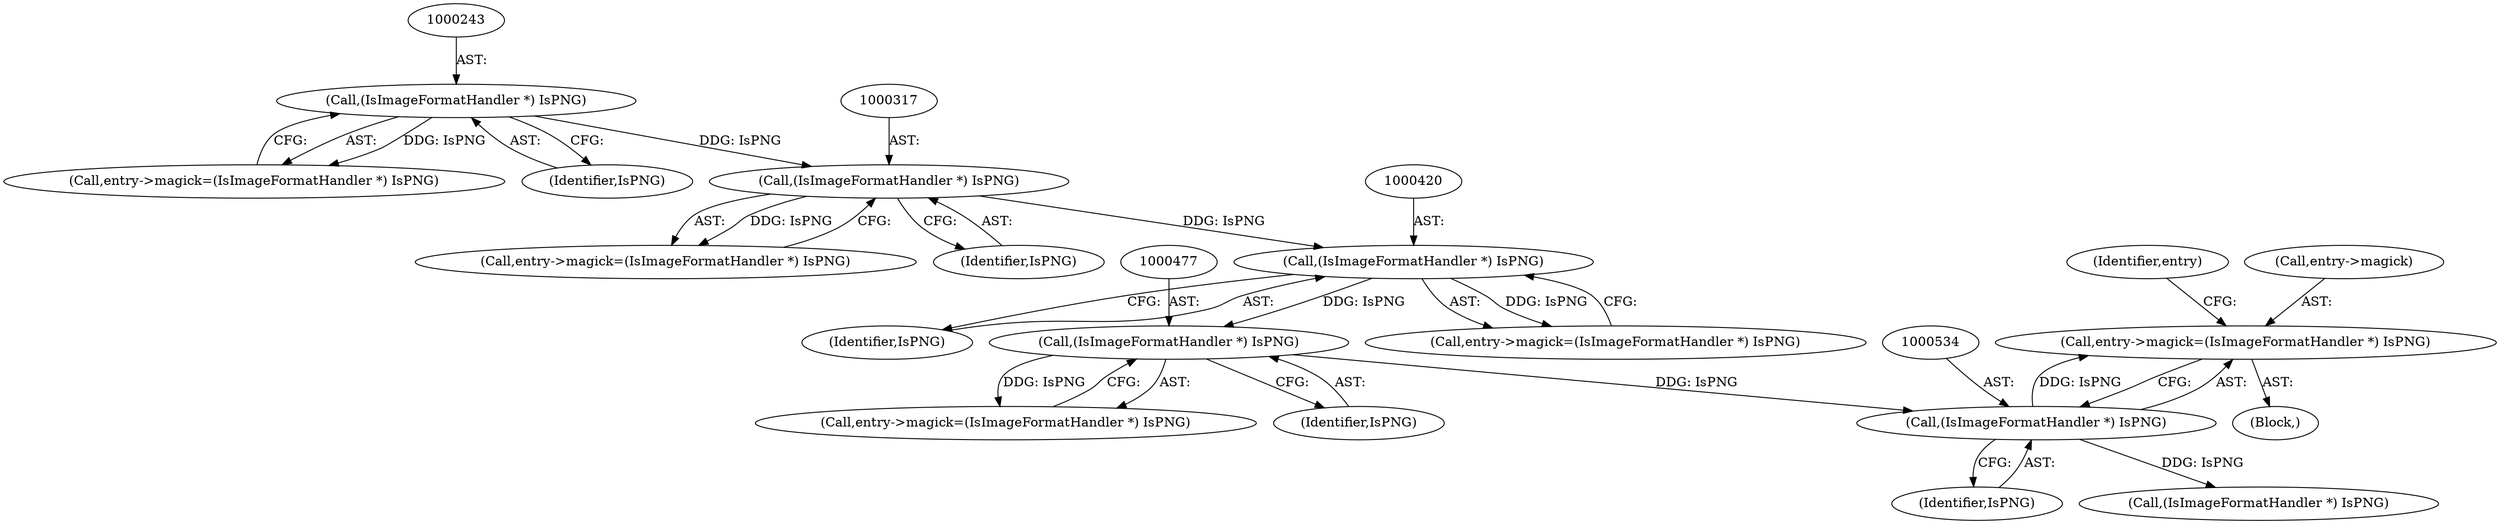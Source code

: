 digraph "0_ImageMagick_aa84944b405acebbeefe871d0f64969b9e9f31ac_1@pointer" {
"1000529" [label="(Call,entry->magick=(IsImageFormatHandler *) IsPNG)"];
"1000533" [label="(Call,(IsImageFormatHandler *) IsPNG)"];
"1000476" [label="(Call,(IsImageFormatHandler *) IsPNG)"];
"1000419" [label="(Call,(IsImageFormatHandler *) IsPNG)"];
"1000316" [label="(Call,(IsImageFormatHandler *) IsPNG)"];
"1000242" [label="(Call,(IsImageFormatHandler *) IsPNG)"];
"1000244" [label="(Identifier,IsPNG)"];
"1000316" [label="(Call,(IsImageFormatHandler *) IsPNG)"];
"1000242" [label="(Call,(IsImageFormatHandler *) IsPNG)"];
"1000472" [label="(Call,entry->magick=(IsImageFormatHandler *) IsPNG)"];
"1000312" [label="(Call,entry->magick=(IsImageFormatHandler *) IsPNG)"];
"1000538" [label="(Identifier,entry)"];
"1000478" [label="(Identifier,IsPNG)"];
"1000421" [label="(Identifier,IsPNG)"];
"1000415" [label="(Call,entry->magick=(IsImageFormatHandler *) IsPNG)"];
"1000530" [label="(Call,entry->magick)"];
"1000238" [label="(Call,entry->magick=(IsImageFormatHandler *) IsPNG)"];
"1000102" [label="(Block,)"];
"1000318" [label="(Identifier,IsPNG)"];
"1000533" [label="(Call,(IsImageFormatHandler *) IsPNG)"];
"1000535" [label="(Identifier,IsPNG)"];
"1000419" [label="(Call,(IsImageFormatHandler *) IsPNG)"];
"1000476" [label="(Call,(IsImageFormatHandler *) IsPNG)"];
"1000529" [label="(Call,entry->magick=(IsImageFormatHandler *) IsPNG)"];
"1000590" [label="(Call,(IsImageFormatHandler *) IsPNG)"];
"1000529" -> "1000102"  [label="AST: "];
"1000529" -> "1000533"  [label="CFG: "];
"1000530" -> "1000529"  [label="AST: "];
"1000533" -> "1000529"  [label="AST: "];
"1000538" -> "1000529"  [label="CFG: "];
"1000533" -> "1000529"  [label="DDG: IsPNG"];
"1000533" -> "1000535"  [label="CFG: "];
"1000534" -> "1000533"  [label="AST: "];
"1000535" -> "1000533"  [label="AST: "];
"1000476" -> "1000533"  [label="DDG: IsPNG"];
"1000533" -> "1000590"  [label="DDG: IsPNG"];
"1000476" -> "1000472"  [label="AST: "];
"1000476" -> "1000478"  [label="CFG: "];
"1000477" -> "1000476"  [label="AST: "];
"1000478" -> "1000476"  [label="AST: "];
"1000472" -> "1000476"  [label="CFG: "];
"1000476" -> "1000472"  [label="DDG: IsPNG"];
"1000419" -> "1000476"  [label="DDG: IsPNG"];
"1000419" -> "1000415"  [label="AST: "];
"1000419" -> "1000421"  [label="CFG: "];
"1000420" -> "1000419"  [label="AST: "];
"1000421" -> "1000419"  [label="AST: "];
"1000415" -> "1000419"  [label="CFG: "];
"1000419" -> "1000415"  [label="DDG: IsPNG"];
"1000316" -> "1000419"  [label="DDG: IsPNG"];
"1000316" -> "1000312"  [label="AST: "];
"1000316" -> "1000318"  [label="CFG: "];
"1000317" -> "1000316"  [label="AST: "];
"1000318" -> "1000316"  [label="AST: "];
"1000312" -> "1000316"  [label="CFG: "];
"1000316" -> "1000312"  [label="DDG: IsPNG"];
"1000242" -> "1000316"  [label="DDG: IsPNG"];
"1000242" -> "1000238"  [label="AST: "];
"1000242" -> "1000244"  [label="CFG: "];
"1000243" -> "1000242"  [label="AST: "];
"1000244" -> "1000242"  [label="AST: "];
"1000238" -> "1000242"  [label="CFG: "];
"1000242" -> "1000238"  [label="DDG: IsPNG"];
}
